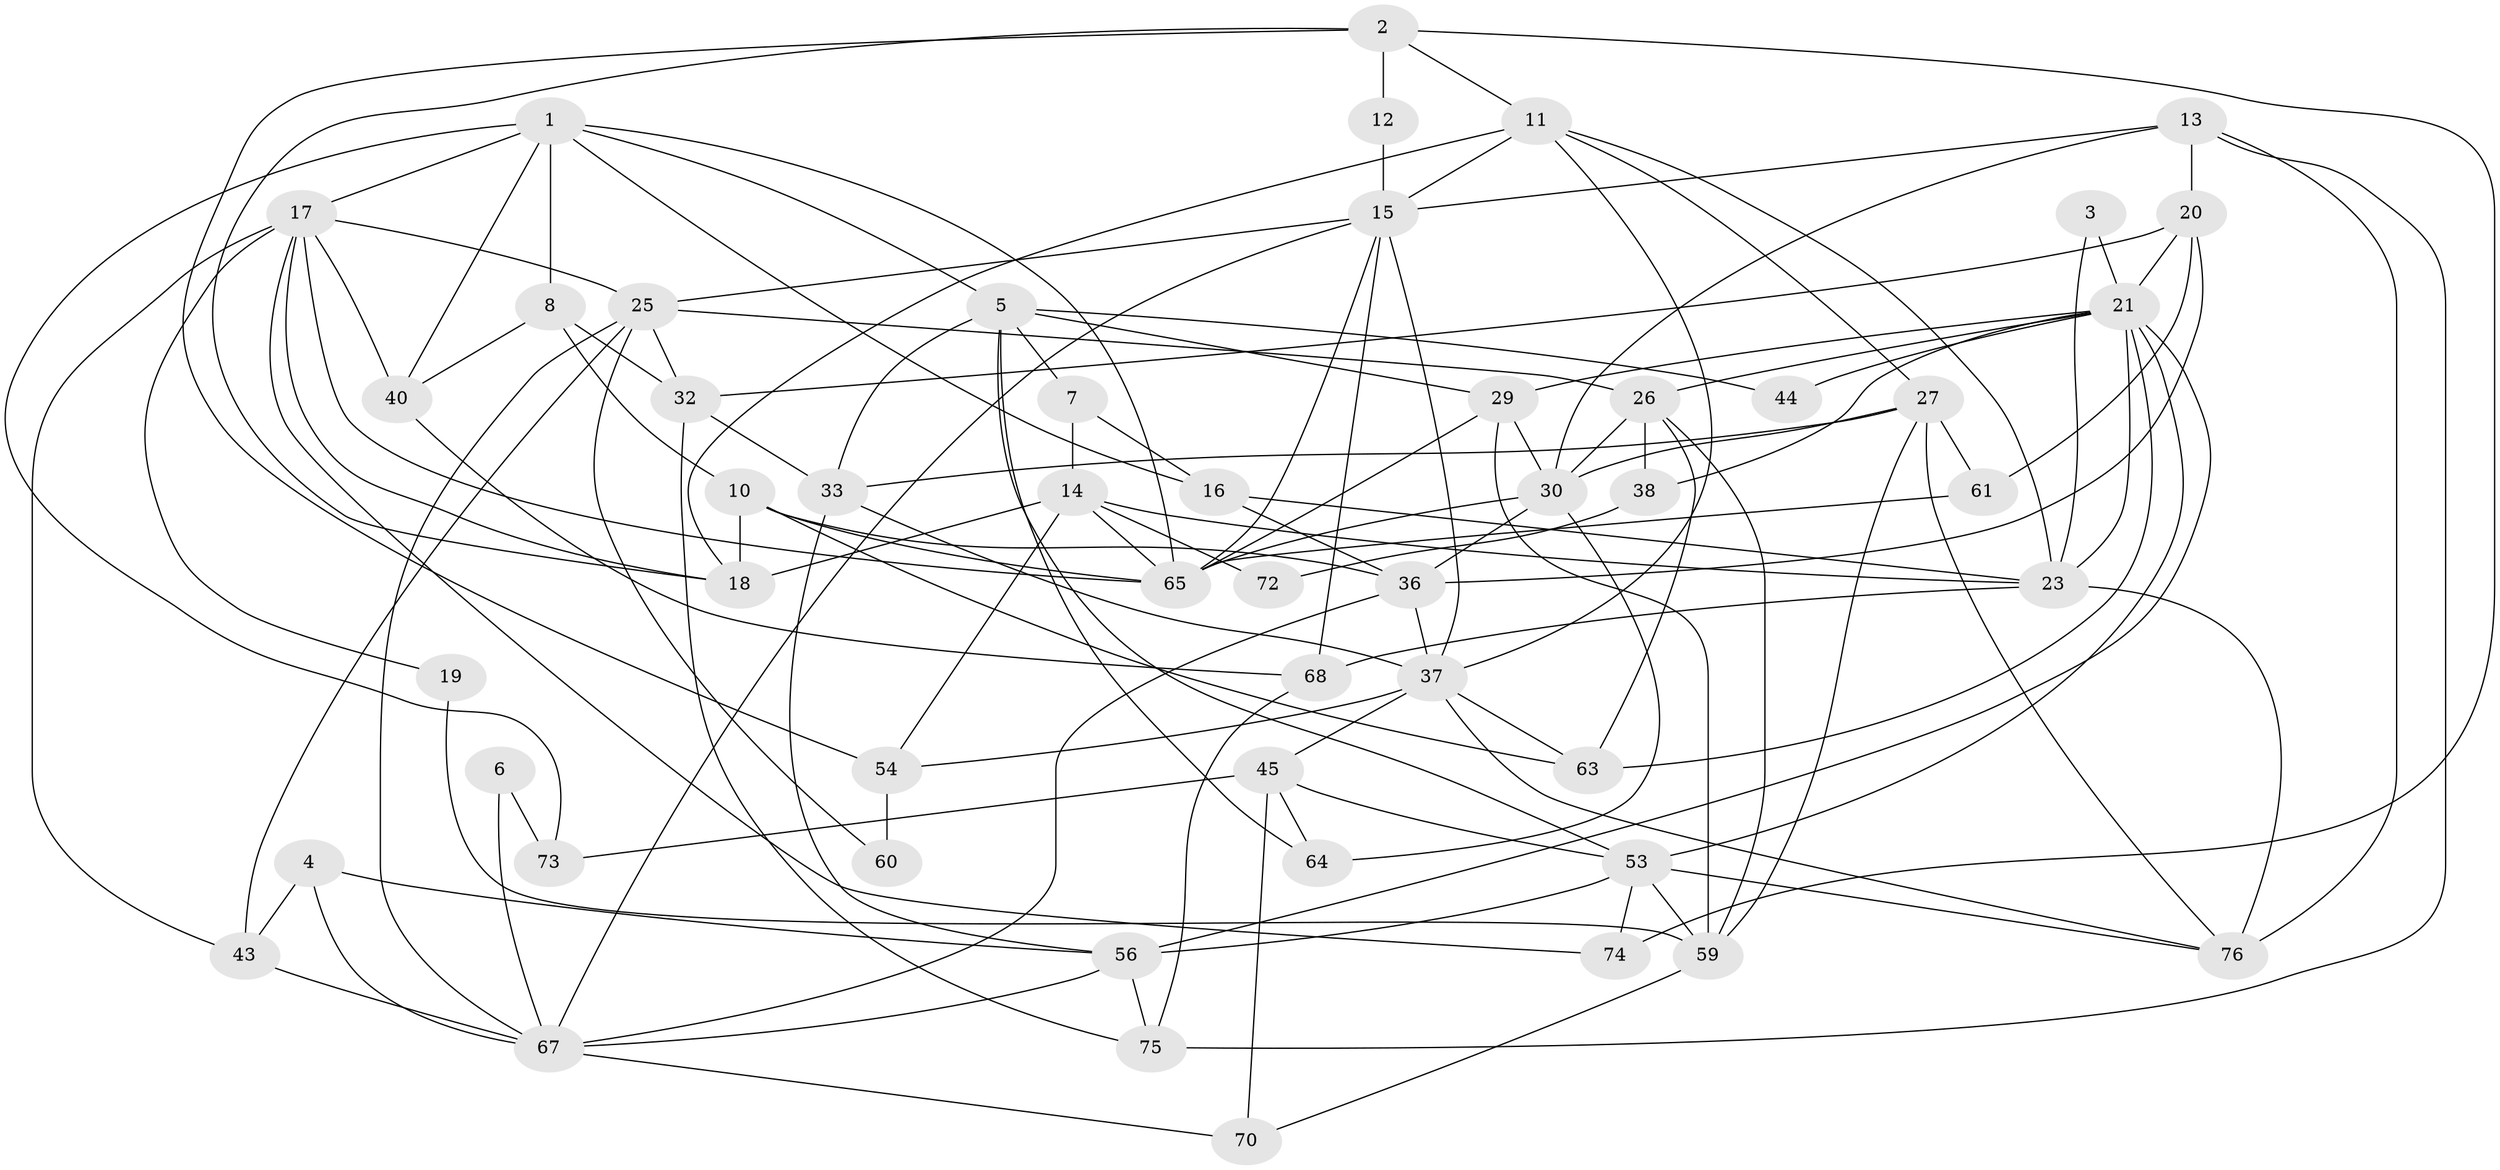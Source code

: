 // Generated by graph-tools (version 1.1) at 2025/52/02/27/25 19:52:06]
// undirected, 52 vertices, 127 edges
graph export_dot {
graph [start="1"]
  node [color=gray90,style=filled];
  1 [super="+9"];
  2 [super="+66"];
  3;
  4;
  5 [super="+78"];
  6;
  7;
  8;
  10 [super="+47"];
  11 [super="+24"];
  12;
  13 [super="+57"];
  14 [super="+35"];
  15 [super="+28"];
  16 [super="+50"];
  17 [super="+22"];
  18;
  19;
  20 [super="+49"];
  21 [super="+42"];
  23 [super="+31"];
  25 [super="+46"];
  26 [super="+41"];
  27 [super="+48"];
  29 [super="+52"];
  30 [super="+34"];
  32 [super="+39"];
  33 [super="+62"];
  36 [super="+77"];
  37 [super="+55"];
  38;
  40 [super="+82"];
  43 [super="+51"];
  44;
  45 [super="+81"];
  53 [super="+58"];
  54;
  56 [super="+79"];
  59 [super="+80"];
  60;
  61;
  63;
  64;
  65 [super="+71"];
  67 [super="+69"];
  68;
  70;
  72;
  73;
  74;
  75;
  76;
  1 -- 8;
  1 -- 40;
  1 -- 73;
  1 -- 16;
  1 -- 65;
  1 -- 17;
  1 -- 5;
  2 -- 54;
  2 -- 74;
  2 -- 18;
  2 -- 12;
  2 -- 11;
  3 -- 23;
  3 -- 21;
  4 -- 56;
  4 -- 43;
  4 -- 67;
  5 -- 33;
  5 -- 64 [weight=2];
  5 -- 44;
  5 -- 53;
  5 -- 7;
  5 -- 29;
  6 -- 67;
  6 -- 73;
  7 -- 14;
  7 -- 16;
  8 -- 32;
  8 -- 10;
  8 -- 40;
  10 -- 18;
  10 -- 65;
  10 -- 36;
  10 -- 63;
  11 -- 18;
  11 -- 37;
  11 -- 23;
  11 -- 27;
  11 -- 15;
  12 -- 15;
  13 -- 75;
  13 -- 20 [weight=2];
  13 -- 30;
  13 -- 76;
  13 -- 15;
  14 -- 65;
  14 -- 72;
  14 -- 54;
  14 -- 18;
  14 -- 23;
  15 -- 65;
  15 -- 37;
  15 -- 25;
  15 -- 67;
  15 -- 68;
  16 -- 23;
  16 -- 36;
  17 -- 74;
  17 -- 19;
  17 -- 43;
  17 -- 65;
  17 -- 18;
  17 -- 40;
  17 -- 25;
  19 -- 59;
  20 -- 32;
  20 -- 61;
  20 -- 21;
  20 -- 36;
  21 -- 29 [weight=2];
  21 -- 38;
  21 -- 63;
  21 -- 53;
  21 -- 23;
  21 -- 56;
  21 -- 26;
  21 -- 44;
  23 -- 76;
  23 -- 68;
  25 -- 26;
  25 -- 43;
  25 -- 32;
  25 -- 60;
  25 -- 67;
  26 -- 63;
  26 -- 59;
  26 -- 30;
  26 -- 38;
  27 -- 76;
  27 -- 33;
  27 -- 61;
  27 -- 30;
  27 -- 59;
  29 -- 30;
  29 -- 65;
  29 -- 59 [weight=2];
  30 -- 64;
  30 -- 65;
  30 -- 36;
  32 -- 75;
  32 -- 33;
  33 -- 37;
  33 -- 56;
  36 -- 37;
  36 -- 67;
  37 -- 76;
  37 -- 54;
  37 -- 63;
  37 -- 45;
  38 -- 72;
  40 -- 68;
  43 -- 67;
  45 -- 53 [weight=2];
  45 -- 64;
  45 -- 70;
  45 -- 73;
  53 -- 74;
  53 -- 76;
  53 -- 59;
  53 -- 56;
  54 -- 60;
  56 -- 75;
  56 -- 67;
  59 -- 70;
  61 -- 65;
  67 -- 70;
  68 -- 75;
}
